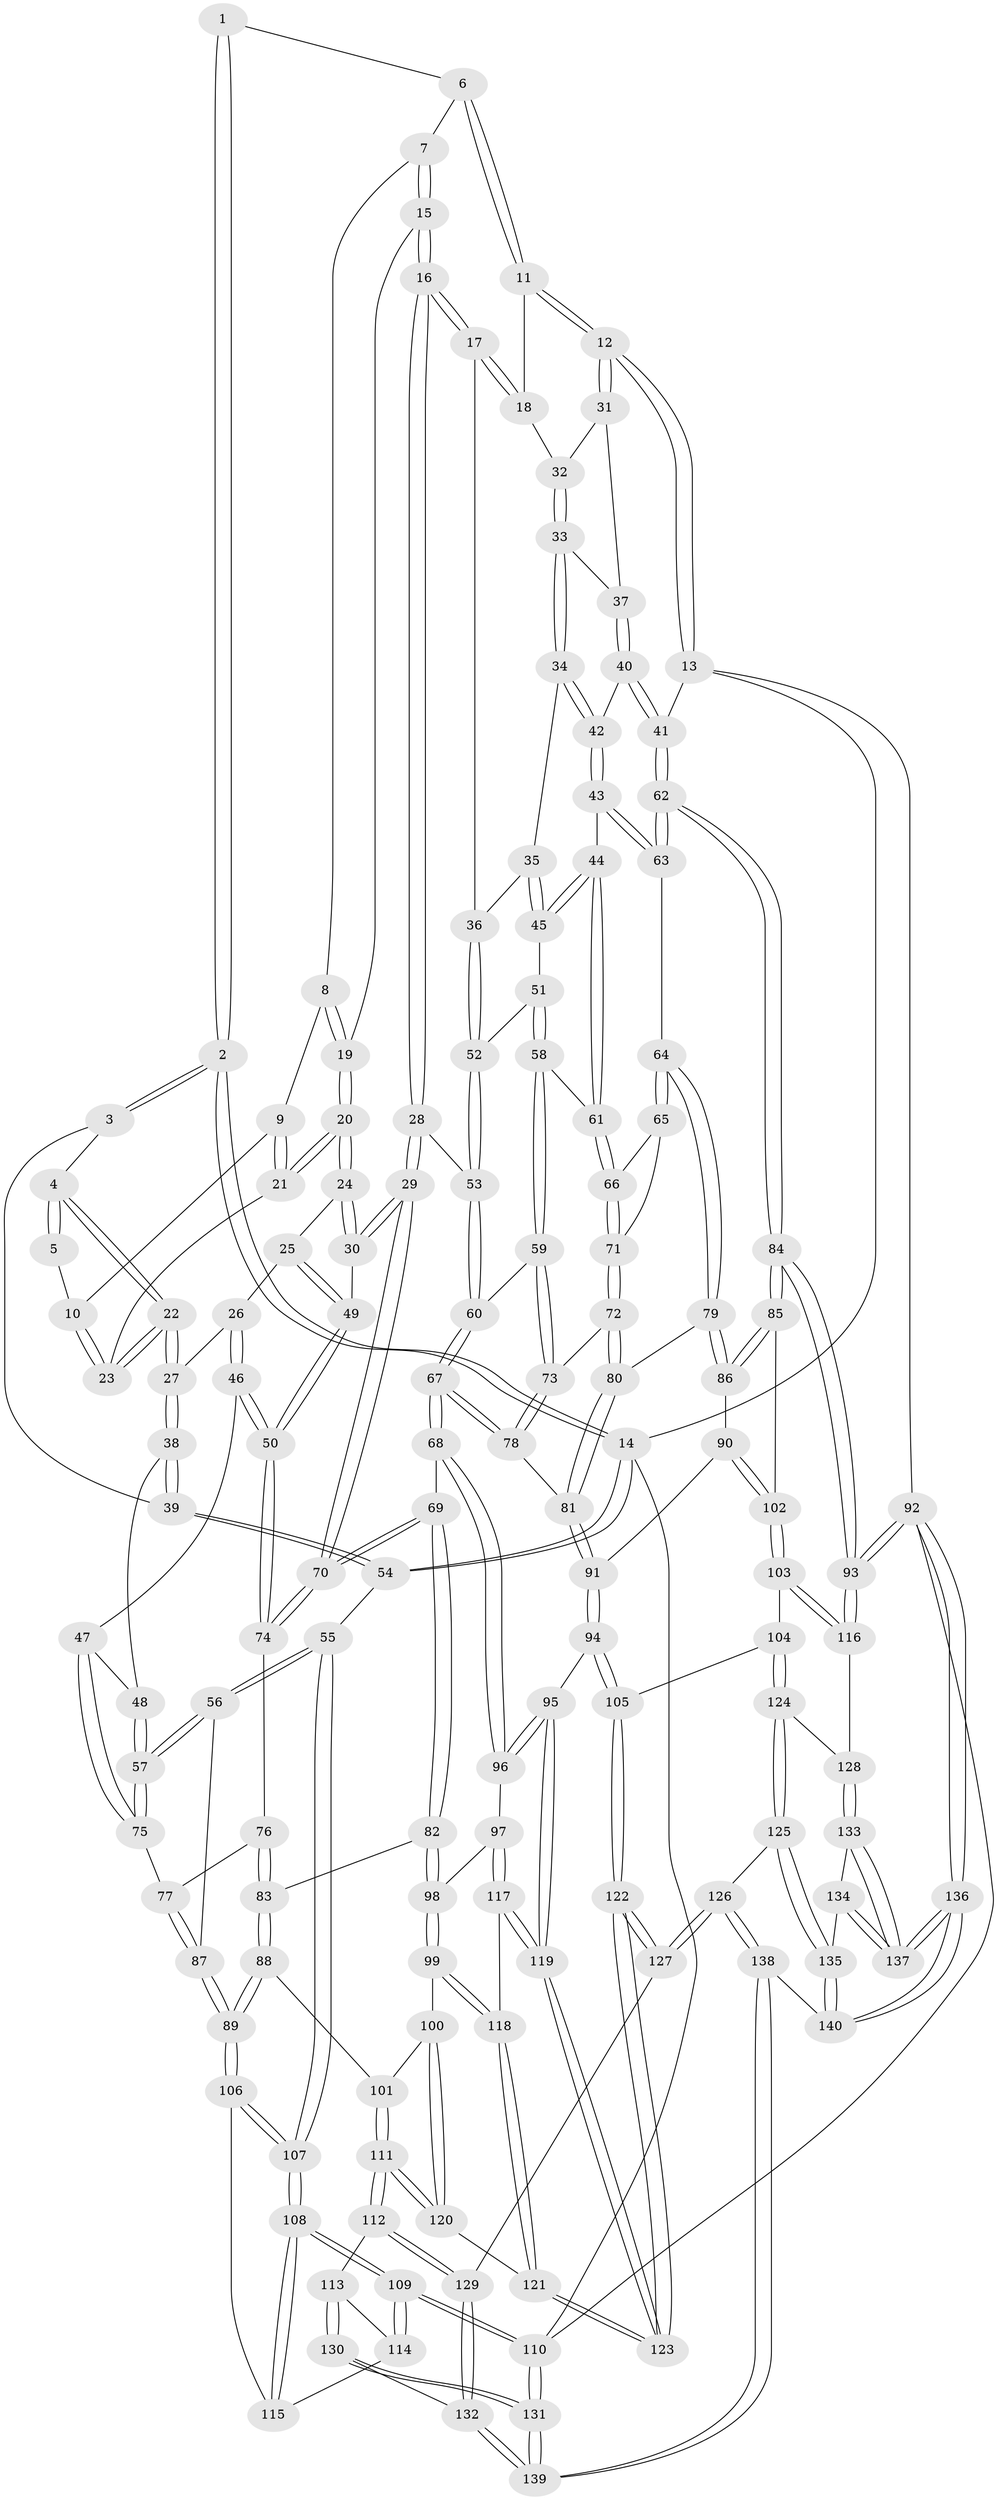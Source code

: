 // coarse degree distribution, {4: 0.3142857142857143, 3: 0.18571428571428572, 5: 0.32857142857142857, 6: 0.1, 7: 0.05714285714285714, 2: 0.014285714285714285}
// Generated by graph-tools (version 1.1) at 2025/04/03/04/25 22:04:53]
// undirected, 140 vertices, 347 edges
graph export_dot {
graph [start="1"]
  node [color=gray90,style=filled];
  1 [pos="+0.3718824687922192+0"];
  2 [pos="+0+0"];
  3 [pos="+0.15135950609568372+0.11155254901841938"];
  4 [pos="+0.1800917122639751+0.11811899207015057"];
  5 [pos="+0.33624345322109006+0"];
  6 [pos="+0.4144559958878793+0"];
  7 [pos="+0.4604236238535297+0"];
  8 [pos="+0.4013890245326012+0.0752620046156665"];
  9 [pos="+0.3969072126509432+0.07689879402776181"];
  10 [pos="+0.3223772236453784+0.07768603723515326"];
  11 [pos="+0.9134492842612579+0"];
  12 [pos="+1+0"];
  13 [pos="+1+0"];
  14 [pos="+0+0"];
  15 [pos="+0.5378318806666039+0.08915082092550819"];
  16 [pos="+0.6209976368783653+0.18373449713986612"];
  17 [pos="+0.6867082447472896+0.14620731635320805"];
  18 [pos="+0.786801475782739+0.022120087754193368"];
  19 [pos="+0.4120109143961379+0.1267504319206384"];
  20 [pos="+0.39604842913328464+0.15271420541000297"];
  21 [pos="+0.3489897292657218+0.1178770920553919"];
  22 [pos="+0.23127823635302858+0.16490774825044202"];
  23 [pos="+0.3138097508526608+0.1055610268017947"];
  24 [pos="+0.4010405547972364+0.2091616202013557"];
  25 [pos="+0.330036104037448+0.20770677175003543"];
  26 [pos="+0.25936619734945227+0.19017506347736318"];
  27 [pos="+0.23193564404875547+0.16694189690079086"];
  28 [pos="+0.617862832544187+0.1906327380530098"];
  29 [pos="+0.5444487598037078+0.2683849361309369"];
  30 [pos="+0.40260957550368853+0.21052148795279743"];
  31 [pos="+0.9471774284311291+0.15413893687340205"];
  32 [pos="+0.8863036248267823+0.1717623295071828"];
  33 [pos="+0.8919340125893311+0.19706407368839313"];
  34 [pos="+0.886752247041564+0.21047554891471976"];
  35 [pos="+0.8680331305997949+0.2319244877712875"];
  36 [pos="+0.7882413740657296+0.23026544775199653"];
  37 [pos="+0.9575251612380753+0.2073860601847934"];
  38 [pos="+0.19164971873897246+0.23825100100004376"];
  39 [pos="+0.0008335264592168559+0.253282843250033"];
  40 [pos="+1+0.25062363254001435"];
  41 [pos="+1+0.2466613571240287"];
  42 [pos="+0.9536102404097707+0.2795625235907678"];
  43 [pos="+0.9125069932422103+0.311369514981727"];
  44 [pos="+0.9092893750322819+0.31076851204573536"];
  45 [pos="+0.8746660448367638+0.267167042395984"];
  46 [pos="+0.29028371103657746+0.3324010766799846"];
  47 [pos="+0.2226225029565869+0.3479263425017522"];
  48 [pos="+0.1867001042313864+0.26783418702645717"];
  49 [pos="+0.330587487804886+0.3357415695925325"];
  50 [pos="+0.3267050510567919+0.3463655090524239"];
  51 [pos="+0.8127401400611696+0.2957177057527203"];
  52 [pos="+0.8065567959830113+0.28759208949049475"];
  53 [pos="+0.718937175773283+0.3226360523213093"];
  54 [pos="+0+0.33945295721201135"];
  55 [pos="+0+0.3931013865630182"];
  56 [pos="+0+0.39313757238366487"];
  57 [pos="+0.009425560816977313+0.3673651514349956"];
  58 [pos="+0.8229582392710048+0.3351928549258707"];
  59 [pos="+0.7655411286487289+0.3799593735451731"];
  60 [pos="+0.7393465620399401+0.36887649447156867"];
  61 [pos="+0.8441026502270705+0.34033393009034457"];
  62 [pos="+1+0.4782801087571971"];
  63 [pos="+0.9528137469102446+0.41874083096698744"];
  64 [pos="+0.9489138067805086+0.4199295063206704"];
  65 [pos="+0.8711876201623705+0.38696949434646805"];
  66 [pos="+0.8470450453208126+0.34735671257218187"];
  67 [pos="+0.6009620806841652+0.4653275872743788"];
  68 [pos="+0.5697725732993799+0.47281147212364444"];
  69 [pos="+0.53137451830259+0.45414033098294554"];
  70 [pos="+0.5139365216256034+0.3924081976132152"];
  71 [pos="+0.8298793677915234+0.4204269630504509"];
  72 [pos="+0.8141707578668698+0.4386856598443643"];
  73 [pos="+0.784288007451253+0.4218097955637513"];
  74 [pos="+0.34211721251985966+0.36302806979791025"];
  75 [pos="+0.21426393878509387+0.3575035361296785"];
  76 [pos="+0.30241140811815337+0.4454002333201244"];
  77 [pos="+0.21804632128836723+0.45511226646394515"];
  78 [pos="+0.7298406592020174+0.4809885758291749"];
  79 [pos="+0.8606079437738176+0.4831461152107835"];
  80 [pos="+0.8450143293362808+0.4780026992914883"];
  81 [pos="+0.7680925301737976+0.5342769767290992"];
  82 [pos="+0.4822240759001756+0.5055612409523834"];
  83 [pos="+0.35226749047562605+0.5332849783873241"];
  84 [pos="+1+0.5778505075960411"];
  85 [pos="+0.9275533650279859+0.5836738381737396"];
  86 [pos="+0.8648755492990556+0.4948320550483947"];
  87 [pos="+0.1782943246753966+0.502508749547466"];
  88 [pos="+0.30430052125585155+0.5842294107178724"];
  89 [pos="+0.21223499812147212+0.584373774028545"];
  90 [pos="+0.8126482663788323+0.5939052540835914"];
  91 [pos="+0.7611106797614489+0.5855547308990053"];
  92 [pos="+1+1"];
  93 [pos="+1+0.7849187319524853"];
  94 [pos="+0.701690473275316+0.6300571658491301"];
  95 [pos="+0.679638615792358+0.6194213138373104"];
  96 [pos="+0.635972163487412+0.5864329216697785"];
  97 [pos="+0.5616075253389211+0.6628950468351839"];
  98 [pos="+0.4726506683082087+0.5892895312705736"];
  99 [pos="+0.45329125539845544+0.6431361734729065"];
  100 [pos="+0.4396249052509185+0.6514567876508482"];
  101 [pos="+0.31824366168894963+0.6098260178400674"];
  102 [pos="+0.8722498056976588+0.6244602156858209"];
  103 [pos="+0.8662292219448398+0.6669061701731263"];
  104 [pos="+0.7374527945935614+0.7334610577698873"];
  105 [pos="+0.7349968146976843+0.7317828205873002"];
  106 [pos="+0.16631556037478432+0.6583093386475546"];
  107 [pos="+0+0.6729494164066763"];
  108 [pos="+0+1"];
  109 [pos="+0+1"];
  110 [pos="+0+1"];
  111 [pos="+0.34172408496355555+0.7729596466134384"];
  112 [pos="+0.3246725995407604+0.793562769015376"];
  113 [pos="+0.31666025026095024+0.7987604305950587"];
  114 [pos="+0.2643254997552446+0.7860341905564494"];
  115 [pos="+0.198058215186099+0.720483705552395"];
  116 [pos="+0.9774328253950956+0.8130964863965047"];
  117 [pos="+0.5511481176424028+0.6961749611918594"];
  118 [pos="+0.47570268281729183+0.6677922750144565"];
  119 [pos="+0.5659156871014503+0.7445751211088428"];
  120 [pos="+0.3653340925667469+0.7618329998667291"];
  121 [pos="+0.4836387792300741+0.7667785394231084"];
  122 [pos="+0.5677969311777441+0.803338751818028"];
  123 [pos="+0.5677397704646115+0.8032511043426224"];
  124 [pos="+0.7669707908485405+0.7829348735297949"];
  125 [pos="+0.7297266315096032+0.897533702303074"];
  126 [pos="+0.6400199414601093+0.8994796128440609"];
  127 [pos="+0.5667332120112748+0.8323027940944168"];
  128 [pos="+0.94321762623112+0.8290869749639124"];
  129 [pos="+0.5033579909654329+0.8914191256935998"];
  130 [pos="+0.3188782190704+0.8976812161287366"];
  131 [pos="+0+1"];
  132 [pos="+0.4688907948699586+0.982945564835952"];
  133 [pos="+0.9256326099065537+0.8557341957046151"];
  134 [pos="+0.7619578609768233+0.9253315190701185"];
  135 [pos="+0.7328846001920748+0.9014999035309078"];
  136 [pos="+0.8584910372024019+1"];
  137 [pos="+0.8466408557391106+1"];
  138 [pos="+0.5793513998283444+1"];
  139 [pos="+0.5081248174603227+1"];
  140 [pos="+0.6018206841004433+1"];
  1 -- 2;
  1 -- 2;
  1 -- 6;
  2 -- 3;
  2 -- 3;
  2 -- 14;
  2 -- 14;
  3 -- 4;
  3 -- 39;
  4 -- 5;
  4 -- 5;
  4 -- 22;
  4 -- 22;
  5 -- 10;
  6 -- 7;
  6 -- 11;
  6 -- 11;
  7 -- 8;
  7 -- 15;
  7 -- 15;
  8 -- 9;
  8 -- 19;
  8 -- 19;
  9 -- 10;
  9 -- 21;
  9 -- 21;
  10 -- 23;
  10 -- 23;
  11 -- 12;
  11 -- 12;
  11 -- 18;
  12 -- 13;
  12 -- 13;
  12 -- 31;
  12 -- 31;
  13 -- 14;
  13 -- 41;
  13 -- 92;
  14 -- 54;
  14 -- 54;
  14 -- 110;
  15 -- 16;
  15 -- 16;
  15 -- 19;
  16 -- 17;
  16 -- 17;
  16 -- 28;
  16 -- 28;
  17 -- 18;
  17 -- 18;
  17 -- 36;
  18 -- 32;
  19 -- 20;
  19 -- 20;
  20 -- 21;
  20 -- 21;
  20 -- 24;
  20 -- 24;
  21 -- 23;
  22 -- 23;
  22 -- 23;
  22 -- 27;
  22 -- 27;
  24 -- 25;
  24 -- 30;
  24 -- 30;
  25 -- 26;
  25 -- 49;
  25 -- 49;
  26 -- 27;
  26 -- 46;
  26 -- 46;
  27 -- 38;
  27 -- 38;
  28 -- 29;
  28 -- 29;
  28 -- 53;
  29 -- 30;
  29 -- 30;
  29 -- 70;
  29 -- 70;
  30 -- 49;
  31 -- 32;
  31 -- 37;
  32 -- 33;
  32 -- 33;
  33 -- 34;
  33 -- 34;
  33 -- 37;
  34 -- 35;
  34 -- 42;
  34 -- 42;
  35 -- 36;
  35 -- 45;
  35 -- 45;
  36 -- 52;
  36 -- 52;
  37 -- 40;
  37 -- 40;
  38 -- 39;
  38 -- 39;
  38 -- 48;
  39 -- 54;
  39 -- 54;
  40 -- 41;
  40 -- 41;
  40 -- 42;
  41 -- 62;
  41 -- 62;
  42 -- 43;
  42 -- 43;
  43 -- 44;
  43 -- 63;
  43 -- 63;
  44 -- 45;
  44 -- 45;
  44 -- 61;
  44 -- 61;
  45 -- 51;
  46 -- 47;
  46 -- 50;
  46 -- 50;
  47 -- 48;
  47 -- 75;
  47 -- 75;
  48 -- 57;
  48 -- 57;
  49 -- 50;
  49 -- 50;
  50 -- 74;
  50 -- 74;
  51 -- 52;
  51 -- 58;
  51 -- 58;
  52 -- 53;
  52 -- 53;
  53 -- 60;
  53 -- 60;
  54 -- 55;
  55 -- 56;
  55 -- 56;
  55 -- 107;
  55 -- 107;
  56 -- 57;
  56 -- 57;
  56 -- 87;
  57 -- 75;
  57 -- 75;
  58 -- 59;
  58 -- 59;
  58 -- 61;
  59 -- 60;
  59 -- 73;
  59 -- 73;
  60 -- 67;
  60 -- 67;
  61 -- 66;
  61 -- 66;
  62 -- 63;
  62 -- 63;
  62 -- 84;
  62 -- 84;
  63 -- 64;
  64 -- 65;
  64 -- 65;
  64 -- 79;
  64 -- 79;
  65 -- 66;
  65 -- 71;
  66 -- 71;
  66 -- 71;
  67 -- 68;
  67 -- 68;
  67 -- 78;
  67 -- 78;
  68 -- 69;
  68 -- 96;
  68 -- 96;
  69 -- 70;
  69 -- 70;
  69 -- 82;
  69 -- 82;
  70 -- 74;
  70 -- 74;
  71 -- 72;
  71 -- 72;
  72 -- 73;
  72 -- 80;
  72 -- 80;
  73 -- 78;
  73 -- 78;
  74 -- 76;
  75 -- 77;
  76 -- 77;
  76 -- 83;
  76 -- 83;
  77 -- 87;
  77 -- 87;
  78 -- 81;
  79 -- 80;
  79 -- 86;
  79 -- 86;
  80 -- 81;
  80 -- 81;
  81 -- 91;
  81 -- 91;
  82 -- 83;
  82 -- 98;
  82 -- 98;
  83 -- 88;
  83 -- 88;
  84 -- 85;
  84 -- 85;
  84 -- 93;
  84 -- 93;
  85 -- 86;
  85 -- 86;
  85 -- 102;
  86 -- 90;
  87 -- 89;
  87 -- 89;
  88 -- 89;
  88 -- 89;
  88 -- 101;
  89 -- 106;
  89 -- 106;
  90 -- 91;
  90 -- 102;
  90 -- 102;
  91 -- 94;
  91 -- 94;
  92 -- 93;
  92 -- 93;
  92 -- 136;
  92 -- 136;
  92 -- 110;
  93 -- 116;
  93 -- 116;
  94 -- 95;
  94 -- 105;
  94 -- 105;
  95 -- 96;
  95 -- 96;
  95 -- 119;
  95 -- 119;
  96 -- 97;
  97 -- 98;
  97 -- 117;
  97 -- 117;
  98 -- 99;
  98 -- 99;
  99 -- 100;
  99 -- 118;
  99 -- 118;
  100 -- 101;
  100 -- 120;
  100 -- 120;
  101 -- 111;
  101 -- 111;
  102 -- 103;
  102 -- 103;
  103 -- 104;
  103 -- 116;
  103 -- 116;
  104 -- 105;
  104 -- 124;
  104 -- 124;
  105 -- 122;
  105 -- 122;
  106 -- 107;
  106 -- 107;
  106 -- 115;
  107 -- 108;
  107 -- 108;
  108 -- 109;
  108 -- 109;
  108 -- 115;
  108 -- 115;
  109 -- 110;
  109 -- 110;
  109 -- 114;
  109 -- 114;
  110 -- 131;
  110 -- 131;
  111 -- 112;
  111 -- 112;
  111 -- 120;
  111 -- 120;
  112 -- 113;
  112 -- 129;
  112 -- 129;
  113 -- 114;
  113 -- 130;
  113 -- 130;
  114 -- 115;
  116 -- 128;
  117 -- 118;
  117 -- 119;
  117 -- 119;
  118 -- 121;
  118 -- 121;
  119 -- 123;
  119 -- 123;
  120 -- 121;
  121 -- 123;
  121 -- 123;
  122 -- 123;
  122 -- 123;
  122 -- 127;
  122 -- 127;
  124 -- 125;
  124 -- 125;
  124 -- 128;
  125 -- 126;
  125 -- 135;
  125 -- 135;
  126 -- 127;
  126 -- 127;
  126 -- 138;
  126 -- 138;
  127 -- 129;
  128 -- 133;
  128 -- 133;
  129 -- 132;
  129 -- 132;
  130 -- 131;
  130 -- 131;
  130 -- 132;
  131 -- 139;
  131 -- 139;
  132 -- 139;
  132 -- 139;
  133 -- 134;
  133 -- 137;
  133 -- 137;
  134 -- 135;
  134 -- 137;
  134 -- 137;
  135 -- 140;
  135 -- 140;
  136 -- 137;
  136 -- 137;
  136 -- 140;
  136 -- 140;
  138 -- 139;
  138 -- 139;
  138 -- 140;
}
